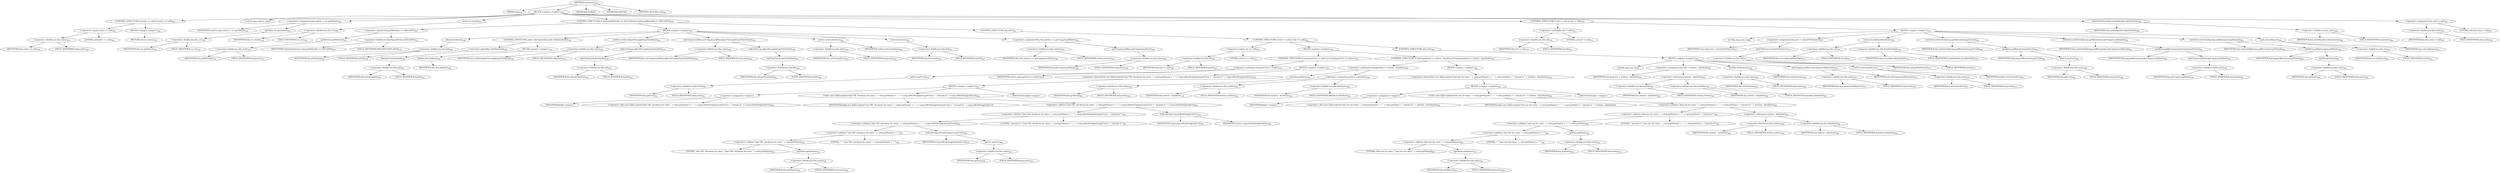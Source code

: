 digraph "closeEntry" {  
"559" [label = <(METHOD,closeEntry)<SUB>329</SUB>> ]
"14" [label = <(PARAM,this)<SUB>329</SUB>> ]
"560" [label = <(BLOCK,&lt;empty&gt;,&lt;empty&gt;)<SUB>329</SUB>> ]
"561" [label = <(CONTROL_STRUCTURE,if (entry == null),if (entry == null))<SUB>330</SUB>> ]
"562" [label = <(&lt;operator&gt;.equals,entry == null)<SUB>330</SUB>> ]
"563" [label = <(&lt;operator&gt;.fieldAccess,this.entry)<SUB>330</SUB>> ]
"564" [label = <(IDENTIFIER,this,entry == null)<SUB>330</SUB>> ]
"565" [label = <(FIELD_IDENTIFIER,entry,entry)<SUB>330</SUB>> ]
"566" [label = <(LITERAL,null,entry == null)<SUB>330</SUB>> ]
"567" [label = <(BLOCK,&lt;empty&gt;,&lt;empty&gt;)<SUB>330</SUB>> ]
"568" [label = <(RETURN,return;,return;)<SUB>331</SUB>> ]
"569" [label = <(LOCAL,long realCrc: long)> ]
"570" [label = <(&lt;operator&gt;.assignment,long realCrc = crc.getValue())<SUB>334</SUB>> ]
"571" [label = <(IDENTIFIER,realCrc,long realCrc = crc.getValue())<SUB>334</SUB>> ]
"572" [label = <(getValue,crc.getValue())<SUB>334</SUB>> ]
"573" [label = <(&lt;operator&gt;.fieldAccess,this.crc)<SUB>334</SUB>> ]
"574" [label = <(IDENTIFIER,this,crc.getValue())<SUB>334</SUB>> ]
"575" [label = <(FIELD_IDENTIFIER,crc,crc)<SUB>334</SUB>> ]
"576" [label = <(reset,crc.reset())<SUB>335</SUB>> ]
"577" [label = <(&lt;operator&gt;.fieldAccess,this.crc)<SUB>335</SUB>> ]
"578" [label = <(IDENTIFIER,this,crc.reset())<SUB>335</SUB>> ]
"579" [label = <(FIELD_IDENTIFIER,crc,crc)<SUB>335</SUB>> ]
"580" [label = <(CONTROL_STRUCTURE,if (entry.getMethod() == DEFLATED),if (entry.getMethod() == DEFLATED))<SUB>337</SUB>> ]
"581" [label = <(&lt;operator&gt;.equals,entry.getMethod() == DEFLATED)<SUB>337</SUB>> ]
"582" [label = <(getMethod,getMethod())<SUB>337</SUB>> ]
"583" [label = <(&lt;operator&gt;.fieldAccess,this.entry)<SUB>337</SUB>> ]
"584" [label = <(IDENTIFIER,this,getMethod())<SUB>337</SUB>> ]
"585" [label = <(FIELD_IDENTIFIER,entry,entry)<SUB>337</SUB>> ]
"586" [label = <(&lt;operator&gt;.fieldAccess,ZipOutputStream.DEFLATED)<SUB>337</SUB>> ]
"587" [label = <(IDENTIFIER,ZipOutputStream,entry.getMethod() == DEFLATED)<SUB>337</SUB>> ]
"588" [label = <(FIELD_IDENTIFIER,DEFLATED,DEFLATED)<SUB>337</SUB>> ]
"589" [label = <(BLOCK,&lt;empty&gt;,&lt;empty&gt;)<SUB>337</SUB>> ]
"590" [label = <(finish,def.finish())<SUB>338</SUB>> ]
"591" [label = <(&lt;operator&gt;.fieldAccess,this.def)<SUB>338</SUB>> ]
"592" [label = <(IDENTIFIER,this,def.finish())<SUB>338</SUB>> ]
"593" [label = <(FIELD_IDENTIFIER,def,def)<SUB>338</SUB>> ]
"594" [label = <(CONTROL_STRUCTURE,while (!def.finished()),while (!def.finished()))<SUB>339</SUB>> ]
"595" [label = <(&lt;operator&gt;.logicalNot,!def.finished())<SUB>339</SUB>> ]
"596" [label = <(finished,def.finished())<SUB>339</SUB>> ]
"597" [label = <(&lt;operator&gt;.fieldAccess,this.def)<SUB>339</SUB>> ]
"598" [label = <(IDENTIFIER,this,def.finished())<SUB>339</SUB>> ]
"599" [label = <(FIELD_IDENTIFIER,def,def)<SUB>339</SUB>> ]
"600" [label = <(BLOCK,&lt;empty&gt;,&lt;empty&gt;)<SUB>339</SUB>> ]
"601" [label = <(deflate,this.deflate())<SUB>340</SUB>> ]
"13" [label = <(IDENTIFIER,this,this.deflate())<SUB>340</SUB>> ]
"602" [label = <(setSize,setSize(adjustToLong(def.getTotalIn())))<SUB>343</SUB>> ]
"603" [label = <(&lt;operator&gt;.fieldAccess,this.entry)<SUB>343</SUB>> ]
"604" [label = <(IDENTIFIER,this,setSize(adjustToLong(def.getTotalIn())))<SUB>343</SUB>> ]
"605" [label = <(FIELD_IDENTIFIER,entry,entry)<SUB>343</SUB>> ]
"606" [label = <(adjustToLong,adjustToLong(def.getTotalIn()))<SUB>343</SUB>> ]
"607" [label = <(getTotalIn,def.getTotalIn())<SUB>343</SUB>> ]
"608" [label = <(&lt;operator&gt;.fieldAccess,this.def)<SUB>343</SUB>> ]
"609" [label = <(IDENTIFIER,this,def.getTotalIn())<SUB>343</SUB>> ]
"610" [label = <(FIELD_IDENTIFIER,def,def)<SUB>343</SUB>> ]
"611" [label = <(setCompressedSize,setCompressedSize(adjustToLong(def.getTotalOut())))<SUB>344</SUB>> ]
"612" [label = <(&lt;operator&gt;.fieldAccess,this.entry)<SUB>344</SUB>> ]
"613" [label = <(IDENTIFIER,this,setCompressedSize(adjustToLong(def.getTotalOut())))<SUB>344</SUB>> ]
"614" [label = <(FIELD_IDENTIFIER,entry,entry)<SUB>344</SUB>> ]
"615" [label = <(adjustToLong,adjustToLong(def.getTotalOut()))<SUB>344</SUB>> ]
"616" [label = <(getTotalOut,def.getTotalOut())<SUB>344</SUB>> ]
"617" [label = <(&lt;operator&gt;.fieldAccess,this.def)<SUB>344</SUB>> ]
"618" [label = <(IDENTIFIER,this,def.getTotalOut())<SUB>344</SUB>> ]
"619" [label = <(FIELD_IDENTIFIER,def,def)<SUB>344</SUB>> ]
"620" [label = <(setCrc,setCrc(realCrc))<SUB>345</SUB>> ]
"621" [label = <(&lt;operator&gt;.fieldAccess,this.entry)<SUB>345</SUB>> ]
"622" [label = <(IDENTIFIER,this,setCrc(realCrc))<SUB>345</SUB>> ]
"623" [label = <(FIELD_IDENTIFIER,entry,entry)<SUB>345</SUB>> ]
"624" [label = <(IDENTIFIER,realCrc,setCrc(realCrc))<SUB>345</SUB>> ]
"625" [label = <(reset,def.reset())<SUB>347</SUB>> ]
"626" [label = <(&lt;operator&gt;.fieldAccess,this.def)<SUB>347</SUB>> ]
"627" [label = <(IDENTIFIER,this,def.reset())<SUB>347</SUB>> ]
"628" [label = <(FIELD_IDENTIFIER,def,def)<SUB>347</SUB>> ]
"629" [label = <(&lt;operator&gt;.assignmentPlus,this.written += getCompressedSize())<SUB>349</SUB>> ]
"630" [label = <(&lt;operator&gt;.fieldAccess,this.written)<SUB>349</SUB>> ]
"631" [label = <(IDENTIFIER,this,this.written += getCompressedSize())<SUB>349</SUB>> ]
"632" [label = <(FIELD_IDENTIFIER,written,written)<SUB>349</SUB>> ]
"633" [label = <(getCompressedSize,getCompressedSize())<SUB>349</SUB>> ]
"634" [label = <(&lt;operator&gt;.fieldAccess,this.entry)<SUB>349</SUB>> ]
"635" [label = <(IDENTIFIER,this,getCompressedSize())<SUB>349</SUB>> ]
"636" [label = <(FIELD_IDENTIFIER,entry,entry)<SUB>349</SUB>> ]
"637" [label = <(CONTROL_STRUCTURE,else,else)<SUB>350</SUB>> ]
"638" [label = <(CONTROL_STRUCTURE,if (raf == null),if (raf == null))<SUB>350</SUB>> ]
"639" [label = <(&lt;operator&gt;.equals,raf == null)<SUB>350</SUB>> ]
"640" [label = <(&lt;operator&gt;.fieldAccess,this.raf)<SUB>350</SUB>> ]
"641" [label = <(IDENTIFIER,this,raf == null)<SUB>350</SUB>> ]
"642" [label = <(FIELD_IDENTIFIER,raf,raf)<SUB>350</SUB>> ]
"643" [label = <(LITERAL,null,raf == null)<SUB>350</SUB>> ]
"644" [label = <(BLOCK,&lt;empty&gt;,&lt;empty&gt;)<SUB>350</SUB>> ]
"645" [label = <(CONTROL_STRUCTURE,if (entry.getCrc() != realCrc),if (entry.getCrc() != realCrc))<SUB>351</SUB>> ]
"646" [label = <(&lt;operator&gt;.notEquals,entry.getCrc() != realCrc)<SUB>351</SUB>> ]
"647" [label = <(getCrc,getCrc())<SUB>351</SUB>> ]
"648" [label = <(&lt;operator&gt;.fieldAccess,this.entry)<SUB>351</SUB>> ]
"649" [label = <(IDENTIFIER,this,getCrc())<SUB>351</SUB>> ]
"650" [label = <(FIELD_IDENTIFIER,entry,entry)<SUB>351</SUB>> ]
"651" [label = <(IDENTIFIER,realCrc,entry.getCrc() != realCrc)<SUB>351</SUB>> ]
"652" [label = <(BLOCK,&lt;empty&gt;,&lt;empty&gt;)<SUB>351</SUB>> ]
"653" [label = <(&lt;operator&gt;.throw,throw new ZipException(&quot;bad CRC checksum for entry &quot; + entry.getName() + &quot;: &quot; + Long.toHexString(entry.getCrc()) + &quot; instead of &quot; + Long.toHexString(realCrc));)<SUB>352</SUB>> ]
"654" [label = <(BLOCK,&lt;empty&gt;,&lt;empty&gt;)<SUB>352</SUB>> ]
"655" [label = <(&lt;operator&gt;.assignment,&lt;empty&gt;)> ]
"656" [label = <(IDENTIFIER,$obj6,&lt;empty&gt;)> ]
"657" [label = <(&lt;operator&gt;.alloc,new ZipException(&quot;bad CRC checksum for entry &quot; + entry.getName() + &quot;: &quot; + Long.toHexString(entry.getCrc()) + &quot; instead of &quot; + Long.toHexString(realCrc)))<SUB>352</SUB>> ]
"658" [label = <(&lt;init&gt;,new ZipException(&quot;bad CRC checksum for entry &quot; + entry.getName() + &quot;: &quot; + Long.toHexString(entry.getCrc()) + &quot; instead of &quot; + Long.toHexString(realCrc)))<SUB>352</SUB>> ]
"659" [label = <(IDENTIFIER,$obj6,new ZipException(&quot;bad CRC checksum for entry &quot; + entry.getName() + &quot;: &quot; + Long.toHexString(entry.getCrc()) + &quot; instead of &quot; + Long.toHexString(realCrc)))> ]
"660" [label = <(&lt;operator&gt;.addition,&quot;bad CRC checksum for entry &quot; + entry.getName() + &quot;: &quot; + Long.toHexString(entry.getCrc()) + &quot; instead of &quot; + Long.toHexString(realCrc))<SUB>352</SUB>> ]
"661" [label = <(&lt;operator&gt;.addition,&quot;bad CRC checksum for entry &quot; + entry.getName() + &quot;: &quot; + Long.toHexString(entry.getCrc()) + &quot; instead of &quot;)<SUB>352</SUB>> ]
"662" [label = <(&lt;operator&gt;.addition,&quot;bad CRC checksum for entry &quot; + entry.getName() + &quot;: &quot; + Long.toHexString(entry.getCrc()))<SUB>352</SUB>> ]
"663" [label = <(&lt;operator&gt;.addition,&quot;bad CRC checksum for entry &quot; + entry.getName() + &quot;: &quot;)<SUB>352</SUB>> ]
"664" [label = <(&lt;operator&gt;.addition,&quot;bad CRC checksum for entry &quot; + entry.getName())<SUB>352</SUB>> ]
"665" [label = <(LITERAL,&quot;bad CRC checksum for entry &quot;,&quot;bad CRC checksum for entry &quot; + entry.getName())<SUB>352</SUB>> ]
"666" [label = <(getName,getName())<SUB>353</SUB>> ]
"667" [label = <(&lt;operator&gt;.fieldAccess,this.entry)<SUB>353</SUB>> ]
"668" [label = <(IDENTIFIER,this,getName())<SUB>353</SUB>> ]
"669" [label = <(FIELD_IDENTIFIER,entry,entry)<SUB>353</SUB>> ]
"670" [label = <(LITERAL,&quot;: &quot;,&quot;bad CRC checksum for entry &quot; + entry.getName() + &quot;: &quot;)<SUB>353</SUB>> ]
"671" [label = <(toHexString,toHexString(entry.getCrc()))<SUB>354</SUB>> ]
"672" [label = <(IDENTIFIER,Long,toHexString(entry.getCrc()))<SUB>354</SUB>> ]
"673" [label = <(getCrc,getCrc())<SUB>354</SUB>> ]
"674" [label = <(&lt;operator&gt;.fieldAccess,this.entry)<SUB>354</SUB>> ]
"675" [label = <(IDENTIFIER,this,getCrc())<SUB>354</SUB>> ]
"676" [label = <(FIELD_IDENTIFIER,entry,entry)<SUB>354</SUB>> ]
"677" [label = <(LITERAL,&quot; instead of &quot;,&quot;bad CRC checksum for entry &quot; + entry.getName() + &quot;: &quot; + Long.toHexString(entry.getCrc()) + &quot; instead of &quot;)<SUB>355</SUB>> ]
"678" [label = <(toHexString,Long.toHexString(realCrc))<SUB>356</SUB>> ]
"679" [label = <(IDENTIFIER,Long,Long.toHexString(realCrc))<SUB>356</SUB>> ]
"680" [label = <(IDENTIFIER,realCrc,Long.toHexString(realCrc))<SUB>356</SUB>> ]
"681" [label = <(IDENTIFIER,$obj6,&lt;empty&gt;)> ]
"682" [label = <(CONTROL_STRUCTURE,if (entry.getSize() != written - dataStart),if (entry.getSize() != written - dataStart))<SUB>359</SUB>> ]
"683" [label = <(&lt;operator&gt;.notEquals,entry.getSize() != written - dataStart)<SUB>359</SUB>> ]
"684" [label = <(getSize,getSize())<SUB>359</SUB>> ]
"685" [label = <(&lt;operator&gt;.fieldAccess,this.entry)<SUB>359</SUB>> ]
"686" [label = <(IDENTIFIER,this,getSize())<SUB>359</SUB>> ]
"687" [label = <(FIELD_IDENTIFIER,entry,entry)<SUB>359</SUB>> ]
"688" [label = <(&lt;operator&gt;.subtraction,written - dataStart)<SUB>359</SUB>> ]
"689" [label = <(&lt;operator&gt;.fieldAccess,this.written)<SUB>359</SUB>> ]
"690" [label = <(IDENTIFIER,this,written - dataStart)<SUB>359</SUB>> ]
"691" [label = <(FIELD_IDENTIFIER,written,written)<SUB>359</SUB>> ]
"692" [label = <(&lt;operator&gt;.fieldAccess,this.dataStart)<SUB>359</SUB>> ]
"693" [label = <(IDENTIFIER,this,written - dataStart)<SUB>359</SUB>> ]
"694" [label = <(FIELD_IDENTIFIER,dataStart,dataStart)<SUB>359</SUB>> ]
"695" [label = <(BLOCK,&lt;empty&gt;,&lt;empty&gt;)<SUB>359</SUB>> ]
"696" [label = <(&lt;operator&gt;.throw,throw new ZipException(&quot;bad size for entry &quot; + entry.getName() + &quot;: &quot; + entry.getSize() + &quot; instead of &quot; + (written - dataStart));)<SUB>360</SUB>> ]
"697" [label = <(BLOCK,&lt;empty&gt;,&lt;empty&gt;)<SUB>360</SUB>> ]
"698" [label = <(&lt;operator&gt;.assignment,&lt;empty&gt;)> ]
"699" [label = <(IDENTIFIER,$obj7,&lt;empty&gt;)> ]
"700" [label = <(&lt;operator&gt;.alloc,new ZipException(&quot;bad size for entry &quot; + entry.getName() + &quot;: &quot; + entry.getSize() + &quot; instead of &quot; + (written - dataStart)))<SUB>360</SUB>> ]
"701" [label = <(&lt;init&gt;,new ZipException(&quot;bad size for entry &quot; + entry.getName() + &quot;: &quot; + entry.getSize() + &quot; instead of &quot; + (written - dataStart)))<SUB>360</SUB>> ]
"702" [label = <(IDENTIFIER,$obj7,new ZipException(&quot;bad size for entry &quot; + entry.getName() + &quot;: &quot; + entry.getSize() + &quot; instead of &quot; + (written - dataStart)))> ]
"703" [label = <(&lt;operator&gt;.addition,&quot;bad size for entry &quot; + entry.getName() + &quot;: &quot; + entry.getSize() + &quot; instead of &quot; + (written - dataStart))<SUB>360</SUB>> ]
"704" [label = <(&lt;operator&gt;.addition,&quot;bad size for entry &quot; + entry.getName() + &quot;: &quot; + entry.getSize() + &quot; instead of &quot;)<SUB>360</SUB>> ]
"705" [label = <(&lt;operator&gt;.addition,&quot;bad size for entry &quot; + entry.getName() + &quot;: &quot; + entry.getSize())<SUB>360</SUB>> ]
"706" [label = <(&lt;operator&gt;.addition,&quot;bad size for entry &quot; + entry.getName() + &quot;: &quot;)<SUB>360</SUB>> ]
"707" [label = <(&lt;operator&gt;.addition,&quot;bad size for entry &quot; + entry.getName())<SUB>360</SUB>> ]
"708" [label = <(LITERAL,&quot;bad size for entry &quot;,&quot;bad size for entry &quot; + entry.getName())<SUB>360</SUB>> ]
"709" [label = <(getName,getName())<SUB>361</SUB>> ]
"710" [label = <(&lt;operator&gt;.fieldAccess,this.entry)<SUB>361</SUB>> ]
"711" [label = <(IDENTIFIER,this,getName())<SUB>361</SUB>> ]
"712" [label = <(FIELD_IDENTIFIER,entry,entry)<SUB>361</SUB>> ]
"713" [label = <(LITERAL,&quot;: &quot;,&quot;bad size for entry &quot; + entry.getName() + &quot;: &quot;)<SUB>361</SUB>> ]
"714" [label = <(getSize,getSize())<SUB>362</SUB>> ]
"715" [label = <(&lt;operator&gt;.fieldAccess,this.entry)<SUB>362</SUB>> ]
"716" [label = <(IDENTIFIER,this,getSize())<SUB>362</SUB>> ]
"717" [label = <(FIELD_IDENTIFIER,entry,entry)<SUB>362</SUB>> ]
"718" [label = <(LITERAL,&quot; instead of &quot;,&quot;bad size for entry &quot; + entry.getName() + &quot;: &quot; + entry.getSize() + &quot; instead of &quot;)<SUB>363</SUB>> ]
"719" [label = <(&lt;operator&gt;.subtraction,written - dataStart)<SUB>364</SUB>> ]
"720" [label = <(&lt;operator&gt;.fieldAccess,this.written)<SUB>364</SUB>> ]
"721" [label = <(IDENTIFIER,this,written - dataStart)<SUB>364</SUB>> ]
"722" [label = <(FIELD_IDENTIFIER,written,written)<SUB>364</SUB>> ]
"723" [label = <(&lt;operator&gt;.fieldAccess,this.dataStart)<SUB>364</SUB>> ]
"724" [label = <(IDENTIFIER,this,written - dataStart)<SUB>364</SUB>> ]
"725" [label = <(FIELD_IDENTIFIER,dataStart,dataStart)<SUB>364</SUB>> ]
"726" [label = <(IDENTIFIER,$obj7,&lt;empty&gt;)> ]
"727" [label = <(CONTROL_STRUCTURE,else,else)<SUB>366</SUB>> ]
"728" [label = <(BLOCK,&lt;empty&gt;,&lt;empty&gt;)<SUB>366</SUB>> ]
"729" [label = <(LOCAL,long size: long)> ]
"730" [label = <(&lt;operator&gt;.assignment,long size = written - dataStart)<SUB>367</SUB>> ]
"731" [label = <(IDENTIFIER,size,long size = written - dataStart)<SUB>367</SUB>> ]
"732" [label = <(&lt;operator&gt;.subtraction,written - dataStart)<SUB>367</SUB>> ]
"733" [label = <(&lt;operator&gt;.fieldAccess,this.written)<SUB>367</SUB>> ]
"734" [label = <(IDENTIFIER,this,written - dataStart)<SUB>367</SUB>> ]
"735" [label = <(FIELD_IDENTIFIER,written,written)<SUB>367</SUB>> ]
"736" [label = <(&lt;operator&gt;.fieldAccess,this.dataStart)<SUB>367</SUB>> ]
"737" [label = <(IDENTIFIER,this,written - dataStart)<SUB>367</SUB>> ]
"738" [label = <(FIELD_IDENTIFIER,dataStart,dataStart)<SUB>367</SUB>> ]
"739" [label = <(setSize,setSize(size))<SUB>369</SUB>> ]
"740" [label = <(&lt;operator&gt;.fieldAccess,this.entry)<SUB>369</SUB>> ]
"741" [label = <(IDENTIFIER,this,setSize(size))<SUB>369</SUB>> ]
"742" [label = <(FIELD_IDENTIFIER,entry,entry)<SUB>369</SUB>> ]
"743" [label = <(IDENTIFIER,size,setSize(size))<SUB>369</SUB>> ]
"744" [label = <(setCompressedSize,setCompressedSize(size))<SUB>370</SUB>> ]
"745" [label = <(&lt;operator&gt;.fieldAccess,this.entry)<SUB>370</SUB>> ]
"746" [label = <(IDENTIFIER,this,setCompressedSize(size))<SUB>370</SUB>> ]
"747" [label = <(FIELD_IDENTIFIER,entry,entry)<SUB>370</SUB>> ]
"748" [label = <(IDENTIFIER,size,setCompressedSize(size))<SUB>370</SUB>> ]
"749" [label = <(setCrc,setCrc(realCrc))<SUB>371</SUB>> ]
"750" [label = <(&lt;operator&gt;.fieldAccess,this.entry)<SUB>371</SUB>> ]
"751" [label = <(IDENTIFIER,this,setCrc(realCrc))<SUB>371</SUB>> ]
"752" [label = <(FIELD_IDENTIFIER,entry,entry)<SUB>371</SUB>> ]
"753" [label = <(IDENTIFIER,realCrc,setCrc(realCrc))<SUB>371</SUB>> ]
"754" [label = <(CONTROL_STRUCTURE,if (raf != null),if (raf != null))<SUB>376</SUB>> ]
"755" [label = <(&lt;operator&gt;.notEquals,raf != null)<SUB>376</SUB>> ]
"756" [label = <(&lt;operator&gt;.fieldAccess,this.raf)<SUB>376</SUB>> ]
"757" [label = <(IDENTIFIER,this,raf != null)<SUB>376</SUB>> ]
"758" [label = <(FIELD_IDENTIFIER,raf,raf)<SUB>376</SUB>> ]
"759" [label = <(LITERAL,null,raf != null)<SUB>376</SUB>> ]
"760" [label = <(BLOCK,&lt;empty&gt;,&lt;empty&gt;)<SUB>376</SUB>> ]
"761" [label = <(LOCAL,long save: long)> ]
"762" [label = <(&lt;operator&gt;.assignment,long save = raf.getFilePointer())<SUB>377</SUB>> ]
"763" [label = <(IDENTIFIER,save,long save = raf.getFilePointer())<SUB>377</SUB>> ]
"764" [label = <(getFilePointer,raf.getFilePointer())<SUB>377</SUB>> ]
"765" [label = <(&lt;operator&gt;.fieldAccess,this.raf)<SUB>377</SUB>> ]
"766" [label = <(IDENTIFIER,this,raf.getFilePointer())<SUB>377</SUB>> ]
"767" [label = <(FIELD_IDENTIFIER,raf,raf)<SUB>377</SUB>> ]
"768" [label = <(seek,raf.seek(localDataStart))<SUB>379</SUB>> ]
"769" [label = <(&lt;operator&gt;.fieldAccess,this.raf)<SUB>379</SUB>> ]
"770" [label = <(IDENTIFIER,this,raf.seek(localDataStart))<SUB>379</SUB>> ]
"771" [label = <(FIELD_IDENTIFIER,raf,raf)<SUB>379</SUB>> ]
"772" [label = <(&lt;operator&gt;.fieldAccess,this.localDataStart)<SUB>379</SUB>> ]
"773" [label = <(IDENTIFIER,this,raf.seek(localDataStart))<SUB>379</SUB>> ]
"774" [label = <(FIELD_IDENTIFIER,localDataStart,localDataStart)<SUB>379</SUB>> ]
"775" [label = <(writeOut,writeOut(ZipLong.getBytes(entry.getCrc())))<SUB>380</SUB>> ]
"15" [label = <(IDENTIFIER,this,writeOut(ZipLong.getBytes(entry.getCrc())))<SUB>380</SUB>> ]
"776" [label = <(getBytes,getBytes(entry.getCrc()))<SUB>380</SUB>> ]
"777" [label = <(IDENTIFIER,ZipLong,getBytes(entry.getCrc()))<SUB>380</SUB>> ]
"778" [label = <(getCrc,getCrc())<SUB>380</SUB>> ]
"779" [label = <(&lt;operator&gt;.fieldAccess,this.entry)<SUB>380</SUB>> ]
"780" [label = <(IDENTIFIER,this,getCrc())<SUB>380</SUB>> ]
"781" [label = <(FIELD_IDENTIFIER,entry,entry)<SUB>380</SUB>> ]
"782" [label = <(writeOut,writeOut(ZipLong.getBytes(entry.getCompressedSize())))<SUB>381</SUB>> ]
"16" [label = <(IDENTIFIER,this,writeOut(ZipLong.getBytes(entry.getCompressedSize())))<SUB>381</SUB>> ]
"783" [label = <(getBytes,getBytes(entry.getCompressedSize()))<SUB>381</SUB>> ]
"784" [label = <(IDENTIFIER,ZipLong,getBytes(entry.getCompressedSize()))<SUB>381</SUB>> ]
"785" [label = <(getCompressedSize,getCompressedSize())<SUB>381</SUB>> ]
"786" [label = <(&lt;operator&gt;.fieldAccess,this.entry)<SUB>381</SUB>> ]
"787" [label = <(IDENTIFIER,this,getCompressedSize())<SUB>381</SUB>> ]
"788" [label = <(FIELD_IDENTIFIER,entry,entry)<SUB>381</SUB>> ]
"789" [label = <(writeOut,writeOut(ZipLong.getBytes(entry.getSize())))<SUB>382</SUB>> ]
"17" [label = <(IDENTIFIER,this,writeOut(ZipLong.getBytes(entry.getSize())))<SUB>382</SUB>> ]
"790" [label = <(getBytes,getBytes(entry.getSize()))<SUB>382</SUB>> ]
"791" [label = <(IDENTIFIER,ZipLong,getBytes(entry.getSize()))<SUB>382</SUB>> ]
"792" [label = <(getSize,getSize())<SUB>382</SUB>> ]
"793" [label = <(&lt;operator&gt;.fieldAccess,this.entry)<SUB>382</SUB>> ]
"794" [label = <(IDENTIFIER,this,getSize())<SUB>382</SUB>> ]
"795" [label = <(FIELD_IDENTIFIER,entry,entry)<SUB>382</SUB>> ]
"796" [label = <(seek,raf.seek(save))<SUB>383</SUB>> ]
"797" [label = <(&lt;operator&gt;.fieldAccess,this.raf)<SUB>383</SUB>> ]
"798" [label = <(IDENTIFIER,this,raf.seek(save))<SUB>383</SUB>> ]
"799" [label = <(FIELD_IDENTIFIER,raf,raf)<SUB>383</SUB>> ]
"800" [label = <(IDENTIFIER,save,raf.seek(save))<SUB>383</SUB>> ]
"801" [label = <(writeDataDescriptor,writeDataDescriptor(entry))<SUB>386</SUB>> ]
"18" [label = <(IDENTIFIER,this,writeDataDescriptor(entry))<SUB>386</SUB>> ]
"802" [label = <(&lt;operator&gt;.fieldAccess,this.entry)<SUB>386</SUB>> ]
"803" [label = <(IDENTIFIER,this,writeDataDescriptor(entry))<SUB>386</SUB>> ]
"804" [label = <(FIELD_IDENTIFIER,entry,entry)<SUB>386</SUB>> ]
"805" [label = <(&lt;operator&gt;.assignment,this.entry = null)<SUB>387</SUB>> ]
"806" [label = <(&lt;operator&gt;.fieldAccess,this.entry)<SUB>387</SUB>> ]
"807" [label = <(IDENTIFIER,this,this.entry = null)<SUB>387</SUB>> ]
"808" [label = <(FIELD_IDENTIFIER,entry,entry)<SUB>387</SUB>> ]
"809" [label = <(LITERAL,null,this.entry = null)<SUB>387</SUB>> ]
"810" [label = <(MODIFIER,PUBLIC)> ]
"811" [label = <(MODIFIER,VIRTUAL)> ]
"812" [label = <(METHOD_RETURN,void)<SUB>329</SUB>> ]
  "559" -> "14" 
  "559" -> "560" 
  "559" -> "810" 
  "559" -> "811" 
  "559" -> "812" 
  "560" -> "561" 
  "560" -> "569" 
  "560" -> "570" 
  "560" -> "576" 
  "560" -> "580" 
  "560" -> "754" 
  "560" -> "801" 
  "560" -> "805" 
  "561" -> "562" 
  "561" -> "567" 
  "562" -> "563" 
  "562" -> "566" 
  "563" -> "564" 
  "563" -> "565" 
  "567" -> "568" 
  "570" -> "571" 
  "570" -> "572" 
  "572" -> "573" 
  "573" -> "574" 
  "573" -> "575" 
  "576" -> "577" 
  "577" -> "578" 
  "577" -> "579" 
  "580" -> "581" 
  "580" -> "589" 
  "580" -> "637" 
  "581" -> "582" 
  "581" -> "586" 
  "582" -> "583" 
  "583" -> "584" 
  "583" -> "585" 
  "586" -> "587" 
  "586" -> "588" 
  "589" -> "590" 
  "589" -> "594" 
  "589" -> "602" 
  "589" -> "611" 
  "589" -> "620" 
  "589" -> "625" 
  "589" -> "629" 
  "590" -> "591" 
  "591" -> "592" 
  "591" -> "593" 
  "594" -> "595" 
  "594" -> "600" 
  "595" -> "596" 
  "596" -> "597" 
  "597" -> "598" 
  "597" -> "599" 
  "600" -> "601" 
  "601" -> "13" 
  "602" -> "603" 
  "602" -> "606" 
  "603" -> "604" 
  "603" -> "605" 
  "606" -> "607" 
  "607" -> "608" 
  "608" -> "609" 
  "608" -> "610" 
  "611" -> "612" 
  "611" -> "615" 
  "612" -> "613" 
  "612" -> "614" 
  "615" -> "616" 
  "616" -> "617" 
  "617" -> "618" 
  "617" -> "619" 
  "620" -> "621" 
  "620" -> "624" 
  "621" -> "622" 
  "621" -> "623" 
  "625" -> "626" 
  "626" -> "627" 
  "626" -> "628" 
  "629" -> "630" 
  "629" -> "633" 
  "630" -> "631" 
  "630" -> "632" 
  "633" -> "634" 
  "634" -> "635" 
  "634" -> "636" 
  "637" -> "638" 
  "638" -> "639" 
  "638" -> "644" 
  "638" -> "727" 
  "639" -> "640" 
  "639" -> "643" 
  "640" -> "641" 
  "640" -> "642" 
  "644" -> "645" 
  "644" -> "682" 
  "645" -> "646" 
  "645" -> "652" 
  "646" -> "647" 
  "646" -> "651" 
  "647" -> "648" 
  "648" -> "649" 
  "648" -> "650" 
  "652" -> "653" 
  "653" -> "654" 
  "654" -> "655" 
  "654" -> "658" 
  "654" -> "681" 
  "655" -> "656" 
  "655" -> "657" 
  "658" -> "659" 
  "658" -> "660" 
  "660" -> "661" 
  "660" -> "678" 
  "661" -> "662" 
  "661" -> "677" 
  "662" -> "663" 
  "662" -> "671" 
  "663" -> "664" 
  "663" -> "670" 
  "664" -> "665" 
  "664" -> "666" 
  "666" -> "667" 
  "667" -> "668" 
  "667" -> "669" 
  "671" -> "672" 
  "671" -> "673" 
  "673" -> "674" 
  "674" -> "675" 
  "674" -> "676" 
  "678" -> "679" 
  "678" -> "680" 
  "682" -> "683" 
  "682" -> "695" 
  "683" -> "684" 
  "683" -> "688" 
  "684" -> "685" 
  "685" -> "686" 
  "685" -> "687" 
  "688" -> "689" 
  "688" -> "692" 
  "689" -> "690" 
  "689" -> "691" 
  "692" -> "693" 
  "692" -> "694" 
  "695" -> "696" 
  "696" -> "697" 
  "697" -> "698" 
  "697" -> "701" 
  "697" -> "726" 
  "698" -> "699" 
  "698" -> "700" 
  "701" -> "702" 
  "701" -> "703" 
  "703" -> "704" 
  "703" -> "719" 
  "704" -> "705" 
  "704" -> "718" 
  "705" -> "706" 
  "705" -> "714" 
  "706" -> "707" 
  "706" -> "713" 
  "707" -> "708" 
  "707" -> "709" 
  "709" -> "710" 
  "710" -> "711" 
  "710" -> "712" 
  "714" -> "715" 
  "715" -> "716" 
  "715" -> "717" 
  "719" -> "720" 
  "719" -> "723" 
  "720" -> "721" 
  "720" -> "722" 
  "723" -> "724" 
  "723" -> "725" 
  "727" -> "728" 
  "728" -> "729" 
  "728" -> "730" 
  "728" -> "739" 
  "728" -> "744" 
  "728" -> "749" 
  "730" -> "731" 
  "730" -> "732" 
  "732" -> "733" 
  "732" -> "736" 
  "733" -> "734" 
  "733" -> "735" 
  "736" -> "737" 
  "736" -> "738" 
  "739" -> "740" 
  "739" -> "743" 
  "740" -> "741" 
  "740" -> "742" 
  "744" -> "745" 
  "744" -> "748" 
  "745" -> "746" 
  "745" -> "747" 
  "749" -> "750" 
  "749" -> "753" 
  "750" -> "751" 
  "750" -> "752" 
  "754" -> "755" 
  "754" -> "760" 
  "755" -> "756" 
  "755" -> "759" 
  "756" -> "757" 
  "756" -> "758" 
  "760" -> "761" 
  "760" -> "762" 
  "760" -> "768" 
  "760" -> "775" 
  "760" -> "782" 
  "760" -> "789" 
  "760" -> "796" 
  "762" -> "763" 
  "762" -> "764" 
  "764" -> "765" 
  "765" -> "766" 
  "765" -> "767" 
  "768" -> "769" 
  "768" -> "772" 
  "769" -> "770" 
  "769" -> "771" 
  "772" -> "773" 
  "772" -> "774" 
  "775" -> "15" 
  "775" -> "776" 
  "776" -> "777" 
  "776" -> "778" 
  "778" -> "779" 
  "779" -> "780" 
  "779" -> "781" 
  "782" -> "16" 
  "782" -> "783" 
  "783" -> "784" 
  "783" -> "785" 
  "785" -> "786" 
  "786" -> "787" 
  "786" -> "788" 
  "789" -> "17" 
  "789" -> "790" 
  "790" -> "791" 
  "790" -> "792" 
  "792" -> "793" 
  "793" -> "794" 
  "793" -> "795" 
  "796" -> "797" 
  "796" -> "800" 
  "797" -> "798" 
  "797" -> "799" 
  "801" -> "18" 
  "801" -> "802" 
  "802" -> "803" 
  "802" -> "804" 
  "805" -> "806" 
  "805" -> "809" 
  "806" -> "807" 
  "806" -> "808" 
}

